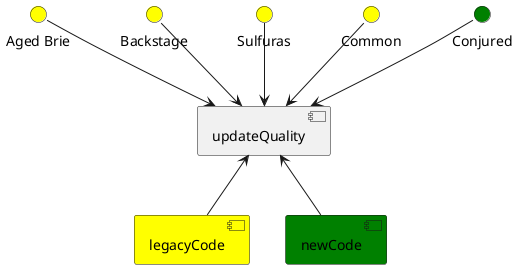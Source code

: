 @startuml
'https://plantuml.com/component-diagram
top to bottom direction

interface "Aged Brie" as AgedBrie #yellow
interface Backstage #yellow
interface Sulfuras #yellow
interface Common #yellow
interface Conjured #green
component [legacyCode] #yellow
component [newCode] #green

AgedBrie --> [updateQuality]
Backstage --> [updateQuality]
Sulfuras --> [updateQuality]
Common --> [updateQuality]
Conjured --> [updateQuality]

[updateQuality] <-- [legacyCode]
[updateQuality] <-- [newCode]

@enduml